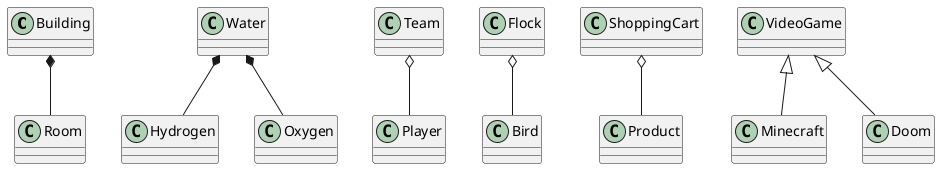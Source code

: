 @startuml
/'
This is plantuml diagram
This document is intended to be used as reference
for reading uml diagram using example cause
I (chatchai) keep forgetting direction of arrow
and what each arrow and how it looks

You can install vscode extension for plantuml
support and use "Alt + D" keyboard shortcut 
in order to view the diagram
'/

' Composition "NEED-A" Water need hydrogen to be water
Building *-- Room
Water *-- Hydrogen
Water *-- Oxygen

' Aggregation "MAYBE HAS/HAVE A"
Team o-- Player
Flock o-- Bird
ShoppingCart o-- Product

' Inheritance "IS A"
VideoGame <|-- Minecraft
VideoGame <|-- Doom

' Link to plantuml syntax and feature
' https://plantuml.com/class-diagram


@enduml